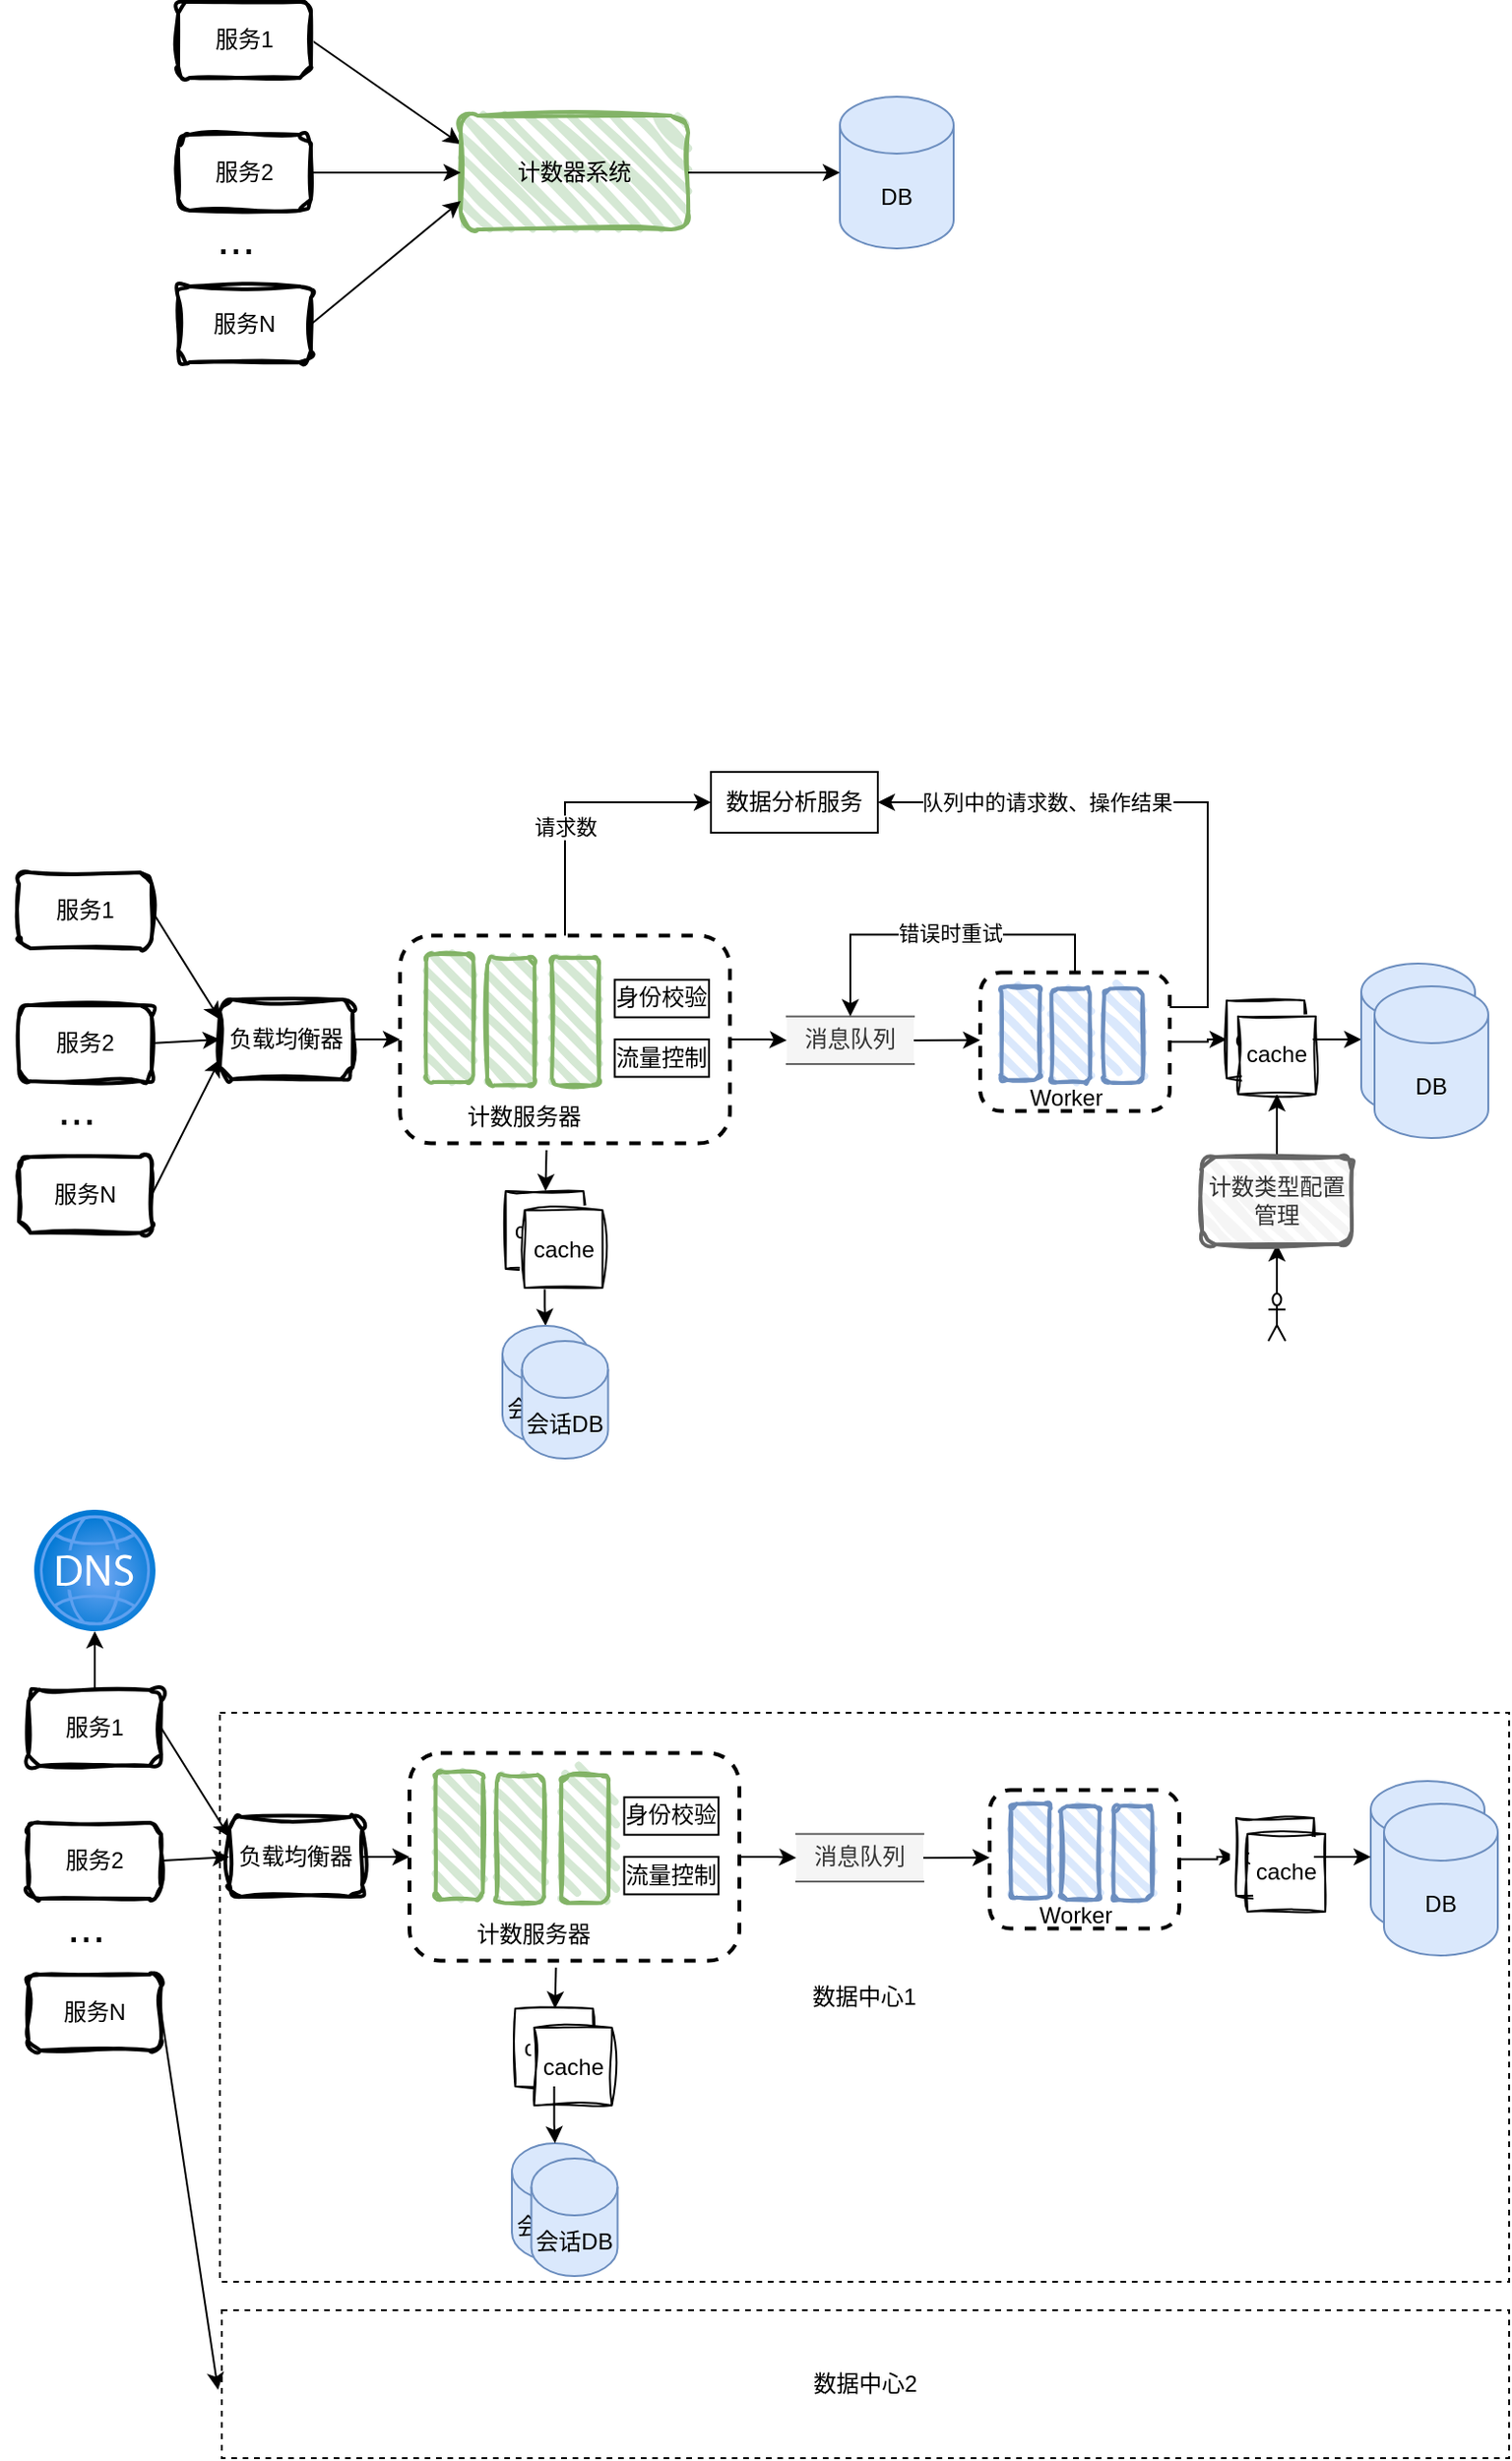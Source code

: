 <mxfile version="23.1.7" type="github">
  <diagram name="第 1 页" id="pOhemrQefRRCKWLIQrDJ">
    <mxGraphModel dx="794" dy="464" grid="0" gridSize="10" guides="1" tooltips="1" connect="1" arrows="0" fold="1" page="1" pageScale="1" pageWidth="827" pageHeight="1169" math="0" shadow="0">
      <root>
        <mxCell id="0" />
        <mxCell id="1" parent="0" />
        <mxCell id="lPp1sTcMWEoaJZxOKv3c-8" style="rounded=0;orthogonalLoop=1;jettySize=auto;html=1;exitX=1;exitY=0.5;exitDx=0;exitDy=0;entryX=0;entryY=0.25;entryDx=0;entryDy=0;" parent="1" source="lPp1sTcMWEoaJZxOKv3c-1" target="lPp1sTcMWEoaJZxOKv3c-5" edge="1">
          <mxGeometry relative="1" as="geometry">
            <mxPoint x="259" y="120" as="targetPoint" />
          </mxGeometry>
        </mxCell>
        <mxCell id="lPp1sTcMWEoaJZxOKv3c-1" value="服务1" style="rounded=1;whiteSpace=wrap;html=1;strokeWidth=2;fillWeight=4;hachureGap=8;hachureAngle=45;shadow=0;recursiveResize=1;sketch=1;curveFitting=1;jiggle=2;" parent="1" vertex="1">
          <mxGeometry x="120" y="40" width="70" height="40" as="geometry" />
        </mxCell>
        <mxCell id="lPp1sTcMWEoaJZxOKv3c-2" value="服务2" style="rounded=1;whiteSpace=wrap;html=1;strokeWidth=2;fillWeight=4;hachureGap=8;hachureAngle=45;shadow=0;sketch=1;curveFitting=1;jiggle=2;recursiveResize=1;" parent="1" vertex="1">
          <mxGeometry x="120" y="110" width="70" height="40" as="geometry" />
        </mxCell>
        <mxCell id="lPp1sTcMWEoaJZxOKv3c-3" value="服务N" style="rounded=1;whiteSpace=wrap;html=1;strokeWidth=2;fillWeight=4;hachureGap=8;hachureAngle=45;shadow=0;sketch=1;curveFitting=1;jiggle=2;recursiveResize=1;" parent="1" vertex="1">
          <mxGeometry x="120" y="190" width="70" height="40" as="geometry" />
        </mxCell>
        <mxCell id="lPp1sTcMWEoaJZxOKv3c-4" value="&lt;span style=&quot;&quot;&gt;...&lt;/span&gt;" style="text;strokeColor=none;fillColor=none;html=1;fontSize=24;fontStyle=0;verticalAlign=middle;align=center;" parent="1" vertex="1">
          <mxGeometry x="110" y="150" width="80" height="30" as="geometry" />
        </mxCell>
        <mxCell id="lPp1sTcMWEoaJZxOKv3c-5" value="计数器系统" style="rounded=1;whiteSpace=wrap;html=1;strokeWidth=2;fillWeight=4;hachureGap=8;hachureAngle=45;fillColor=#d5e8d4;strokeColor=#82b366;shadow=0;sketch=1;curveFitting=1;jiggle=2;" parent="1" vertex="1">
          <mxGeometry x="269" y="100" width="120" height="60" as="geometry" />
        </mxCell>
        <mxCell id="lPp1sTcMWEoaJZxOKv3c-6" value="DB" style="shape=cylinder3;whiteSpace=wrap;html=1;boundedLbl=1;backgroundOutline=1;size=15;fillColor=#dae8fc;strokeColor=#6c8ebf;" parent="1" vertex="1">
          <mxGeometry x="469" y="90" width="60" height="80" as="geometry" />
        </mxCell>
        <mxCell id="lPp1sTcMWEoaJZxOKv3c-7" style="edgeStyle=orthogonalEdgeStyle;rounded=0;orthogonalLoop=1;jettySize=auto;html=1;exitX=1;exitY=0.5;exitDx=0;exitDy=0;entryX=0;entryY=0.5;entryDx=0;entryDy=0;entryPerimeter=0;" parent="1" source="lPp1sTcMWEoaJZxOKv3c-5" target="lPp1sTcMWEoaJZxOKv3c-6" edge="1">
          <mxGeometry relative="1" as="geometry" />
        </mxCell>
        <mxCell id="lPp1sTcMWEoaJZxOKv3c-9" style="rounded=0;orthogonalLoop=1;jettySize=auto;html=1;exitX=1;exitY=0.5;exitDx=0;exitDy=0;entryX=0;entryY=0.5;entryDx=0;entryDy=0;" parent="1" source="lPp1sTcMWEoaJZxOKv3c-2" target="lPp1sTcMWEoaJZxOKv3c-5" edge="1">
          <mxGeometry relative="1" as="geometry">
            <mxPoint x="200" y="70" as="sourcePoint" />
            <mxPoint x="279" y="140" as="targetPoint" />
          </mxGeometry>
        </mxCell>
        <mxCell id="lPp1sTcMWEoaJZxOKv3c-10" style="rounded=0;orthogonalLoop=1;jettySize=auto;html=1;exitX=1;exitY=0.5;exitDx=0;exitDy=0;entryX=0;entryY=0.75;entryDx=0;entryDy=0;" parent="1" source="lPp1sTcMWEoaJZxOKv3c-3" target="lPp1sTcMWEoaJZxOKv3c-5" edge="1">
          <mxGeometry relative="1" as="geometry">
            <mxPoint x="200" y="70" as="sourcePoint" />
            <mxPoint x="259" y="140" as="targetPoint" />
          </mxGeometry>
        </mxCell>
        <mxCell id="lPp1sTcMWEoaJZxOKv3c-11" style="rounded=0;orthogonalLoop=1;jettySize=auto;html=1;exitX=1;exitY=0.5;exitDx=0;exitDy=0;entryX=0;entryY=0.25;entryDx=0;entryDy=0;" parent="1" source="lPp1sTcMWEoaJZxOKv3c-12" target="lPp1sTcMWEoaJZxOKv3c-16" edge="1">
          <mxGeometry relative="1" as="geometry">
            <mxPoint x="175" y="579" as="targetPoint" />
          </mxGeometry>
        </mxCell>
        <mxCell id="lPp1sTcMWEoaJZxOKv3c-12" value="服务1" style="rounded=1;whiteSpace=wrap;html=1;strokeWidth=2;fillWeight=4;hachureGap=8;hachureAngle=45;shadow=0;recursiveResize=1;sketch=1;curveFitting=1;jiggle=2;" parent="1" vertex="1">
          <mxGeometry x="36" y="499" width="70" height="40" as="geometry" />
        </mxCell>
        <mxCell id="lPp1sTcMWEoaJZxOKv3c-13" value="服务2" style="rounded=1;whiteSpace=wrap;html=1;strokeWidth=2;fillWeight=4;hachureGap=8;hachureAngle=45;shadow=0;sketch=1;curveFitting=1;jiggle=2;recursiveResize=1;" parent="1" vertex="1">
          <mxGeometry x="36" y="569" width="70" height="40" as="geometry" />
        </mxCell>
        <mxCell id="lPp1sTcMWEoaJZxOKv3c-14" value="服务N" style="rounded=1;whiteSpace=wrap;html=1;strokeWidth=2;fillWeight=4;hachureGap=8;hachureAngle=45;shadow=0;sketch=1;curveFitting=1;jiggle=2;recursiveResize=1;" parent="1" vertex="1">
          <mxGeometry x="36" y="649" width="70" height="40" as="geometry" />
        </mxCell>
        <mxCell id="lPp1sTcMWEoaJZxOKv3c-15" value="&lt;span style=&quot;&quot;&gt;...&lt;/span&gt;" style="text;strokeColor=none;fillColor=none;html=1;fontSize=24;fontStyle=0;verticalAlign=middle;align=center;" parent="1" vertex="1">
          <mxGeometry x="26" y="609" width="80" height="30" as="geometry" />
        </mxCell>
        <mxCell id="lPp1sTcMWEoaJZxOKv3c-37" style="rounded=0;orthogonalLoop=1;jettySize=auto;html=1;exitX=1;exitY=0.5;exitDx=0;exitDy=0;entryX=0;entryY=0.5;entryDx=0;entryDy=0;" parent="1" source="lPp1sTcMWEoaJZxOKv3c-16" target="lPp1sTcMWEoaJZxOKv3c-24" edge="1">
          <mxGeometry relative="1" as="geometry" />
        </mxCell>
        <mxCell id="lPp1sTcMWEoaJZxOKv3c-16" value="负载均衡器" style="rounded=1;whiteSpace=wrap;html=1;strokeWidth=2;fillWeight=4;hachureGap=8;hachureAngle=45;shadow=0;sketch=1;curveFitting=1;jiggle=2;" parent="1" vertex="1">
          <mxGeometry x="142" y="566" width="70" height="42" as="geometry" />
        </mxCell>
        <mxCell id="lPp1sTcMWEoaJZxOKv3c-19" style="rounded=0;orthogonalLoop=1;jettySize=auto;html=1;exitX=1;exitY=0.5;exitDx=0;exitDy=0;entryX=0;entryY=0.5;entryDx=0;entryDy=0;" parent="1" source="lPp1sTcMWEoaJZxOKv3c-13" target="lPp1sTcMWEoaJZxOKv3c-16" edge="1">
          <mxGeometry relative="1" as="geometry">
            <mxPoint x="116" y="529" as="sourcePoint" />
            <mxPoint x="195" y="599" as="targetPoint" />
          </mxGeometry>
        </mxCell>
        <mxCell id="lPp1sTcMWEoaJZxOKv3c-20" style="rounded=0;orthogonalLoop=1;jettySize=auto;html=1;exitX=1;exitY=0.5;exitDx=0;exitDy=0;entryX=0;entryY=0.75;entryDx=0;entryDy=0;" parent="1" source="lPp1sTcMWEoaJZxOKv3c-14" target="lPp1sTcMWEoaJZxOKv3c-16" edge="1">
          <mxGeometry relative="1" as="geometry">
            <mxPoint x="116" y="529" as="sourcePoint" />
            <mxPoint x="175" y="599" as="targetPoint" />
          </mxGeometry>
        </mxCell>
        <mxCell id="lPp1sTcMWEoaJZxOKv3c-48" value="" style="edgeStyle=orthogonalEdgeStyle;rounded=0;orthogonalLoop=1;jettySize=auto;html=1;" parent="1" source="lPp1sTcMWEoaJZxOKv3c-24" target="lPp1sTcMWEoaJZxOKv3c-47" edge="1">
          <mxGeometry relative="1" as="geometry" />
        </mxCell>
        <mxCell id="lPp1sTcMWEoaJZxOKv3c-40" value="" style="rounded=0;orthogonalLoop=1;jettySize=auto;html=1;exitX=0.444;exitY=1.033;exitDx=0;exitDy=0;exitPerimeter=0;" parent="1" source="lPp1sTcMWEoaJZxOKv3c-24" target="lPp1sTcMWEoaJZxOKv3c-39" edge="1">
          <mxGeometry relative="1" as="geometry" />
        </mxCell>
        <mxCell id="lPp1sTcMWEoaJZxOKv3c-41" value="" style="edgeStyle=orthogonalEdgeStyle;rounded=0;orthogonalLoop=1;jettySize=auto;html=1;" parent="1" source="lPp1sTcMWEoaJZxOKv3c-39" target="lPp1sTcMWEoaJZxOKv3c-38" edge="1">
          <mxGeometry relative="1" as="geometry" />
        </mxCell>
        <mxCell id="lPp1sTcMWEoaJZxOKv3c-43" value="" style="edgeStyle=orthogonalEdgeStyle;rounded=0;orthogonalLoop=1;jettySize=auto;html=1;" parent="1" source="lPp1sTcMWEoaJZxOKv3c-42" target="lPp1sTcMWEoaJZxOKv3c-17" edge="1">
          <mxGeometry relative="1" as="geometry" />
        </mxCell>
        <mxCell id="lPp1sTcMWEoaJZxOKv3c-60" style="edgeStyle=orthogonalEdgeStyle;rounded=0;orthogonalLoop=1;jettySize=auto;html=1;exitX=1;exitY=0.5;exitDx=0;exitDy=0;entryX=0;entryY=0.5;entryDx=0;entryDy=0;" parent="1" source="lPp1sTcMWEoaJZxOKv3c-47" target="lPp1sTcMWEoaJZxOKv3c-50" edge="1">
          <mxGeometry relative="1" as="geometry" />
        </mxCell>
        <mxCell id="lPp1sTcMWEoaJZxOKv3c-47" value="消息队列" style="shape=partialRectangle;whiteSpace=wrap;html=1;left=0;right=0;fillColor=#f5f5f5;strokeColor=#666666;shadow=0;fontColor=#333333;" parent="1" vertex="1">
          <mxGeometry x="441" y="574.88" width="67" height="25.12" as="geometry" />
        </mxCell>
        <mxCell id="lPp1sTcMWEoaJZxOKv3c-55" value="" style="group" parent="1" vertex="1" connectable="0">
          <mxGeometry x="237" y="532.25" width="174" height="109.5" as="geometry" />
        </mxCell>
        <mxCell id="lPp1sTcMWEoaJZxOKv3c-24" value="" style="rounded=1;whiteSpace=wrap;html=1;strokeWidth=2;fillWeight=4;hachureGap=8;hachureAngle=45;shadow=0;dashed=1;" parent="lPp1sTcMWEoaJZxOKv3c-55" vertex="1">
          <mxGeometry width="174" height="109.5" as="geometry" />
        </mxCell>
        <mxCell id="lPp1sTcMWEoaJZxOKv3c-28" value="计数服务器" style="text;html=1;align=center;verticalAlign=middle;resizable=0;points=[];autosize=1;strokeColor=none;fillColor=none;" parent="lPp1sTcMWEoaJZxOKv3c-55" vertex="1">
          <mxGeometry x="25.778" y="82.574" width="78" height="26" as="geometry" />
        </mxCell>
        <mxCell id="lPp1sTcMWEoaJZxOKv3c-30" value="" style="rounded=1;whiteSpace=wrap;html=1;strokeWidth=2;fillWeight=4;hachureGap=8;hachureAngle=45;sketch=1;fillColor=#d5e8d4;strokeColor=#82b366;" parent="lPp1sTcMWEoaJZxOKv3c-55" vertex="1">
          <mxGeometry x="13.81" y="9.873" width="24.857" height="67.316" as="geometry" />
        </mxCell>
        <mxCell id="lPp1sTcMWEoaJZxOKv3c-32" value="" style="rounded=1;whiteSpace=wrap;html=1;strokeWidth=2;fillWeight=4;hachureGap=8;hachureAngle=45;sketch=1;fillColor=#d5e8d4;strokeColor=#82b366;" parent="lPp1sTcMWEoaJZxOKv3c-55" vertex="1">
          <mxGeometry x="46.032" y="11.668" width="24.857" height="67.316" as="geometry" />
        </mxCell>
        <mxCell id="lPp1sTcMWEoaJZxOKv3c-33" value="" style="rounded=1;whiteSpace=wrap;html=1;strokeWidth=2;fillWeight=4;hachureGap=8;hachureAngle=45;sketch=1;fillColor=#d5e8d4;strokeColor=#82b366;" parent="lPp1sTcMWEoaJZxOKv3c-55" vertex="1">
          <mxGeometry x="80.095" y="11.668" width="24.857" height="67.316" as="geometry" />
        </mxCell>
        <mxCell id="lPp1sTcMWEoaJZxOKv3c-45" value="身份校验" style="rounded=0;whiteSpace=wrap;html=1;" parent="lPp1sTcMWEoaJZxOKv3c-55" vertex="1">
          <mxGeometry x="113.238" y="23.336" width="49.714" height="19.746" as="geometry" />
        </mxCell>
        <mxCell id="lPp1sTcMWEoaJZxOKv3c-46" value="流量控制" style="rounded=0;whiteSpace=wrap;html=1;" parent="lPp1sTcMWEoaJZxOKv3c-55" vertex="1">
          <mxGeometry x="113.238" y="54.75" width="49.714" height="19.746" as="geometry" />
        </mxCell>
        <mxCell id="lPp1sTcMWEoaJZxOKv3c-56" value="" style="group" parent="1" vertex="1" connectable="0">
          <mxGeometry x="543" y="551.75" width="100" height="76" as="geometry" />
        </mxCell>
        <mxCell id="lPp1sTcMWEoaJZxOKv3c-50" value="" style="rounded=1;whiteSpace=wrap;html=1;strokeWidth=2;fillWeight=4;hachureGap=8;hachureAngle=45;shadow=0;dashed=1;" parent="lPp1sTcMWEoaJZxOKv3c-56" vertex="1">
          <mxGeometry width="100" height="73.039" as="geometry" />
        </mxCell>
        <mxCell id="lPp1sTcMWEoaJZxOKv3c-51" value="" style="rounded=1;whiteSpace=wrap;html=1;strokeWidth=2;fillWeight=4;hachureGap=8;hachureAngle=45;sketch=1;fillColor=#dae8fc;strokeColor=#6c8ebf;" parent="lPp1sTcMWEoaJZxOKv3c-56" vertex="1">
          <mxGeometry x="11.278" y="7.238" width="20.301" height="49.351" as="geometry" />
        </mxCell>
        <mxCell id="lPp1sTcMWEoaJZxOKv3c-52" value="" style="rounded=1;whiteSpace=wrap;html=1;strokeWidth=2;fillWeight=4;hachureGap=8;hachureAngle=45;sketch=1;fillColor=#dae8fc;strokeColor=#6c8ebf;" parent="lPp1sTcMWEoaJZxOKv3c-56" vertex="1">
          <mxGeometry x="37.594" y="8.554" width="20.301" height="49.351" as="geometry" />
        </mxCell>
        <mxCell id="lPp1sTcMWEoaJZxOKv3c-53" value="" style="rounded=1;whiteSpace=wrap;html=1;strokeWidth=2;fillWeight=4;hachureGap=8;hachureAngle=45;sketch=1;fillColor=#dae8fc;strokeColor=#6c8ebf;" parent="lPp1sTcMWEoaJZxOKv3c-56" vertex="1">
          <mxGeometry x="65.414" y="8.554" width="20.301" height="49.351" as="geometry" />
        </mxCell>
        <mxCell id="lPp1sTcMWEoaJZxOKv3c-54" value="Worker" style="text;html=1;align=center;verticalAlign=middle;resizable=0;points=[];autosize=1;strokeColor=none;fillColor=none;" parent="lPp1sTcMWEoaJZxOKv3c-56" vertex="1">
          <mxGeometry x="16.996" y="53.002" width="56" height="26" as="geometry" />
        </mxCell>
        <mxCell id="lPp1sTcMWEoaJZxOKv3c-61" value="" style="edgeStyle=orthogonalEdgeStyle;rounded=0;orthogonalLoop=1;jettySize=auto;html=1;" parent="1" source="lPp1sTcMWEoaJZxOKv3c-50" target="lPp1sTcMWEoaJZxOKv3c-42" edge="1">
          <mxGeometry relative="1" as="geometry" />
        </mxCell>
        <mxCell id="lPp1sTcMWEoaJZxOKv3c-64" value="" style="group" parent="1" vertex="1" connectable="0">
          <mxGeometry x="292.75" y="667" width="51" height="51" as="geometry" />
        </mxCell>
        <mxCell id="lPp1sTcMWEoaJZxOKv3c-39" value="cache" style="whiteSpace=wrap;html=1;aspect=fixed;sketch=1;curveFitting=1;jiggle=2;" parent="lPp1sTcMWEoaJZxOKv3c-64" vertex="1">
          <mxGeometry width="41" height="41" as="geometry" />
        </mxCell>
        <mxCell id="lPp1sTcMWEoaJZxOKv3c-63" value="cache" style="whiteSpace=wrap;html=1;aspect=fixed;sketch=1;curveFitting=1;jiggle=2;" parent="lPp1sTcMWEoaJZxOKv3c-64" vertex="1">
          <mxGeometry x="10" y="10" width="41" height="41" as="geometry" />
        </mxCell>
        <mxCell id="lPp1sTcMWEoaJZxOKv3c-65" value="" style="group" parent="1" vertex="1" connectable="0">
          <mxGeometry x="291" y="738" width="55.75" height="70" as="geometry" />
        </mxCell>
        <mxCell id="lPp1sTcMWEoaJZxOKv3c-38" value="会话DB" style="shape=cylinder3;whiteSpace=wrap;html=1;boundedLbl=1;backgroundOutline=1;size=15;fillColor=#dae8fc;strokeColor=#6c8ebf;" parent="lPp1sTcMWEoaJZxOKv3c-65" vertex="1">
          <mxGeometry width="45.5" height="62" as="geometry" />
        </mxCell>
        <mxCell id="lPp1sTcMWEoaJZxOKv3c-62" value="会话DB" style="shape=cylinder3;whiteSpace=wrap;html=1;boundedLbl=1;backgroundOutline=1;size=15;fillColor=#dae8fc;strokeColor=#6c8ebf;" parent="lPp1sTcMWEoaJZxOKv3c-65" vertex="1">
          <mxGeometry x="10.25" y="8" width="45.5" height="62" as="geometry" />
        </mxCell>
        <mxCell id="lPp1sTcMWEoaJZxOKv3c-67" value="" style="group" parent="1" vertex="1" connectable="0">
          <mxGeometry x="673" y="566.5" width="47" height="49.38" as="geometry" />
        </mxCell>
        <mxCell id="lPp1sTcMWEoaJZxOKv3c-42" value="cache" style="whiteSpace=wrap;html=1;aspect=fixed;sketch=1;curveFitting=1;jiggle=2;" parent="lPp1sTcMWEoaJZxOKv3c-67" vertex="1">
          <mxGeometry width="41" height="41" as="geometry" />
        </mxCell>
        <mxCell id="lPp1sTcMWEoaJZxOKv3c-66" value="cache" style="whiteSpace=wrap;html=1;aspect=fixed;sketch=1;curveFitting=1;jiggle=2;" parent="lPp1sTcMWEoaJZxOKv3c-67" vertex="1">
          <mxGeometry x="6" y="8.38" width="41" height="41" as="geometry" />
        </mxCell>
        <mxCell id="lPp1sTcMWEoaJZxOKv3c-69" value="" style="group" parent="1" vertex="1" connectable="0">
          <mxGeometry x="744" y="547" width="67" height="92" as="geometry" />
        </mxCell>
        <mxCell id="lPp1sTcMWEoaJZxOKv3c-17" value="DB" style="shape=cylinder3;whiteSpace=wrap;html=1;boundedLbl=1;backgroundOutline=1;size=15;fillColor=#dae8fc;strokeColor=#6c8ebf;" parent="lPp1sTcMWEoaJZxOKv3c-69" vertex="1">
          <mxGeometry width="60" height="80" as="geometry" />
        </mxCell>
        <mxCell id="lPp1sTcMWEoaJZxOKv3c-68" value="DB" style="shape=cylinder3;whiteSpace=wrap;html=1;boundedLbl=1;backgroundOutline=1;size=15;fillColor=#dae8fc;strokeColor=#6c8ebf;" parent="lPp1sTcMWEoaJZxOKv3c-69" vertex="1">
          <mxGeometry x="7" y="12" width="60" height="80" as="geometry" />
        </mxCell>
        <mxCell id="lPp1sTcMWEoaJZxOKv3c-116" value="数据中心2" style="rounded=0;whiteSpace=wrap;html=1;dashed=1;" parent="1" vertex="1">
          <mxGeometry x="143" y="1257" width="679" height="78" as="geometry" />
        </mxCell>
        <mxCell id="lPp1sTcMWEoaJZxOKv3c-117" value="" style="image;aspect=fixed;html=1;points=[];align=center;fontSize=12;image=img/lib/azure2/networking/DNS_Zones.svg;" parent="1" vertex="1">
          <mxGeometry x="44" y="835" width="64" height="64" as="geometry" />
        </mxCell>
        <mxCell id="lPp1sTcMWEoaJZxOKv3c-118" value="" style="edgeStyle=orthogonalEdgeStyle;rounded=0;orthogonalLoop=1;jettySize=auto;html=1;" parent="1" source="lPp1sTcMWEoaJZxOKv3c-71" target="lPp1sTcMWEoaJZxOKv3c-117" edge="1">
          <mxGeometry relative="1" as="geometry" />
        </mxCell>
        <mxCell id="lPp1sTcMWEoaJZxOKv3c-114" value="数据中心1" style="rounded=0;whiteSpace=wrap;html=1;dashed=1;" parent="1" vertex="1">
          <mxGeometry x="142" y="942" width="680" height="300" as="geometry" />
        </mxCell>
        <mxCell id="lPp1sTcMWEoaJZxOKv3c-71" value="服务1" style="rounded=1;whiteSpace=wrap;html=1;strokeWidth=2;fillWeight=4;hachureGap=8;hachureAngle=45;shadow=0;recursiveResize=1;sketch=1;curveFitting=1;jiggle=2;" parent="1" vertex="1">
          <mxGeometry x="41" y="930" width="70" height="40" as="geometry" />
        </mxCell>
        <mxCell id="lPp1sTcMWEoaJZxOKv3c-72" value="服务2" style="rounded=1;whiteSpace=wrap;html=1;strokeWidth=2;fillWeight=4;hachureGap=8;hachureAngle=45;shadow=0;sketch=1;curveFitting=1;jiggle=2;recursiveResize=1;" parent="1" vertex="1">
          <mxGeometry x="41" y="1000" width="70" height="40" as="geometry" />
        </mxCell>
        <mxCell id="lPp1sTcMWEoaJZxOKv3c-73" value="服务N" style="rounded=1;whiteSpace=wrap;html=1;strokeWidth=2;fillWeight=4;hachureGap=8;hachureAngle=45;shadow=0;sketch=1;curveFitting=1;jiggle=2;recursiveResize=1;" parent="1" vertex="1">
          <mxGeometry x="41" y="1080" width="70" height="40" as="geometry" />
        </mxCell>
        <mxCell id="lPp1sTcMWEoaJZxOKv3c-74" value="&lt;span style=&quot;&quot;&gt;...&lt;/span&gt;" style="text;strokeColor=none;fillColor=none;html=1;fontSize=24;fontStyle=0;verticalAlign=middle;align=center;" parent="1" vertex="1">
          <mxGeometry x="31" y="1040" width="80" height="30" as="geometry" />
        </mxCell>
        <mxCell id="lPp1sTcMWEoaJZxOKv3c-76" value="负载均衡器" style="rounded=1;whiteSpace=wrap;html=1;strokeWidth=2;fillWeight=4;hachureGap=8;hachureAngle=45;shadow=0;sketch=1;curveFitting=1;jiggle=2;" parent="1" vertex="1">
          <mxGeometry x="147" y="997" width="70" height="42" as="geometry" />
        </mxCell>
        <mxCell id="lPp1sTcMWEoaJZxOKv3c-70" style="rounded=0;orthogonalLoop=1;jettySize=auto;html=1;exitX=1;exitY=0.5;exitDx=0;exitDy=0;entryX=0;entryY=0.25;entryDx=0;entryDy=0;" parent="1" source="lPp1sTcMWEoaJZxOKv3c-71" target="lPp1sTcMWEoaJZxOKv3c-76" edge="1">
          <mxGeometry relative="1" as="geometry">
            <mxPoint x="180" y="1010" as="targetPoint" />
          </mxGeometry>
        </mxCell>
        <mxCell id="lPp1sTcMWEoaJZxOKv3c-77" style="rounded=0;orthogonalLoop=1;jettySize=auto;html=1;exitX=1;exitY=0.5;exitDx=0;exitDy=0;entryX=0;entryY=0.5;entryDx=0;entryDy=0;" parent="1" source="lPp1sTcMWEoaJZxOKv3c-72" target="lPp1sTcMWEoaJZxOKv3c-76" edge="1">
          <mxGeometry relative="1" as="geometry">
            <mxPoint x="121" y="960" as="sourcePoint" />
            <mxPoint x="200" y="1030" as="targetPoint" />
          </mxGeometry>
        </mxCell>
        <mxCell id="lPp1sTcMWEoaJZxOKv3c-78" style="rounded=0;orthogonalLoop=1;jettySize=auto;html=1;exitX=1;exitY=0.5;exitDx=0;exitDy=0;" parent="1" source="lPp1sTcMWEoaJZxOKv3c-73" edge="1">
          <mxGeometry relative="1" as="geometry">
            <mxPoint x="121" y="960" as="sourcePoint" />
            <mxPoint x="141" y="1299" as="targetPoint" />
          </mxGeometry>
        </mxCell>
        <mxCell id="lPp1sTcMWEoaJZxOKv3c-84" value="消息队列" style="shape=partialRectangle;whiteSpace=wrap;html=1;left=0;right=0;fillColor=#f5f5f5;strokeColor=#666666;shadow=0;fontColor=#333333;" parent="1" vertex="1">
          <mxGeometry x="446" y="1005.88" width="67" height="25.12" as="geometry" />
        </mxCell>
        <mxCell id="lPp1sTcMWEoaJZxOKv3c-85" value="" style="group" parent="1" vertex="1" connectable="0">
          <mxGeometry x="242" y="963.25" width="174" height="109.5" as="geometry" />
        </mxCell>
        <mxCell id="lPp1sTcMWEoaJZxOKv3c-86" value="" style="rounded=1;whiteSpace=wrap;html=1;strokeWidth=2;fillWeight=4;hachureGap=8;hachureAngle=45;shadow=0;dashed=1;" parent="lPp1sTcMWEoaJZxOKv3c-85" vertex="1">
          <mxGeometry width="174" height="109.5" as="geometry" />
        </mxCell>
        <mxCell id="lPp1sTcMWEoaJZxOKv3c-87" value="计数服务器" style="text;html=1;align=center;verticalAlign=middle;resizable=0;points=[];autosize=1;strokeColor=none;fillColor=none;" parent="lPp1sTcMWEoaJZxOKv3c-85" vertex="1">
          <mxGeometry x="25.778" y="82.574" width="78" height="26" as="geometry" />
        </mxCell>
        <mxCell id="lPp1sTcMWEoaJZxOKv3c-88" value="" style="rounded=1;whiteSpace=wrap;html=1;strokeWidth=2;fillWeight=4;hachureGap=8;hachureAngle=45;sketch=1;fillColor=#d5e8d4;strokeColor=#82b366;" parent="lPp1sTcMWEoaJZxOKv3c-85" vertex="1">
          <mxGeometry x="13.81" y="9.873" width="24.857" height="67.316" as="geometry" />
        </mxCell>
        <mxCell id="lPp1sTcMWEoaJZxOKv3c-89" value="" style="rounded=1;whiteSpace=wrap;html=1;strokeWidth=2;fillWeight=4;hachureGap=8;hachureAngle=45;sketch=1;fillColor=#d5e8d4;strokeColor=#82b366;" parent="lPp1sTcMWEoaJZxOKv3c-85" vertex="1">
          <mxGeometry x="46.032" y="11.668" width="24.857" height="67.316" as="geometry" />
        </mxCell>
        <mxCell id="lPp1sTcMWEoaJZxOKv3c-90" value="" style="rounded=1;whiteSpace=wrap;html=1;strokeWidth=2;fillWeight=4;hachureGap=8;hachureAngle=45;sketch=1;fillColor=#d5e8d4;strokeColor=#82b366;" parent="lPp1sTcMWEoaJZxOKv3c-85" vertex="1">
          <mxGeometry x="80.095" y="11.668" width="24.857" height="67.316" as="geometry" />
        </mxCell>
        <mxCell id="lPp1sTcMWEoaJZxOKv3c-91" value="身份校验" style="rounded=0;whiteSpace=wrap;html=1;" parent="lPp1sTcMWEoaJZxOKv3c-85" vertex="1">
          <mxGeometry x="113.238" y="23.336" width="49.714" height="19.746" as="geometry" />
        </mxCell>
        <mxCell id="lPp1sTcMWEoaJZxOKv3c-92" value="流量控制" style="rounded=0;whiteSpace=wrap;html=1;" parent="lPp1sTcMWEoaJZxOKv3c-85" vertex="1">
          <mxGeometry x="113.238" y="54.75" width="49.714" height="19.746" as="geometry" />
        </mxCell>
        <mxCell id="lPp1sTcMWEoaJZxOKv3c-75" style="rounded=0;orthogonalLoop=1;jettySize=auto;html=1;exitX=1;exitY=0.5;exitDx=0;exitDy=0;entryX=0;entryY=0.5;entryDx=0;entryDy=0;" parent="1" source="lPp1sTcMWEoaJZxOKv3c-76" target="lPp1sTcMWEoaJZxOKv3c-86" edge="1">
          <mxGeometry relative="1" as="geometry" />
        </mxCell>
        <mxCell id="lPp1sTcMWEoaJZxOKv3c-79" value="" style="edgeStyle=orthogonalEdgeStyle;rounded=0;orthogonalLoop=1;jettySize=auto;html=1;" parent="1" source="lPp1sTcMWEoaJZxOKv3c-86" target="lPp1sTcMWEoaJZxOKv3c-84" edge="1">
          <mxGeometry relative="1" as="geometry" />
        </mxCell>
        <mxCell id="lPp1sTcMWEoaJZxOKv3c-93" value="" style="group" parent="1" vertex="1" connectable="0">
          <mxGeometry x="548" y="982.75" width="100" height="76" as="geometry" />
        </mxCell>
        <mxCell id="lPp1sTcMWEoaJZxOKv3c-94" value="" style="rounded=1;whiteSpace=wrap;html=1;strokeWidth=2;fillWeight=4;hachureGap=8;hachureAngle=45;shadow=0;dashed=1;" parent="lPp1sTcMWEoaJZxOKv3c-93" vertex="1">
          <mxGeometry width="100" height="73.039" as="geometry" />
        </mxCell>
        <mxCell id="lPp1sTcMWEoaJZxOKv3c-95" value="" style="rounded=1;whiteSpace=wrap;html=1;strokeWidth=2;fillWeight=4;hachureGap=8;hachureAngle=45;sketch=1;fillColor=#dae8fc;strokeColor=#6c8ebf;" parent="lPp1sTcMWEoaJZxOKv3c-93" vertex="1">
          <mxGeometry x="11.278" y="7.238" width="20.301" height="49.351" as="geometry" />
        </mxCell>
        <mxCell id="lPp1sTcMWEoaJZxOKv3c-96" value="" style="rounded=1;whiteSpace=wrap;html=1;strokeWidth=2;fillWeight=4;hachureGap=8;hachureAngle=45;sketch=1;fillColor=#dae8fc;strokeColor=#6c8ebf;" parent="lPp1sTcMWEoaJZxOKv3c-93" vertex="1">
          <mxGeometry x="37.594" y="8.554" width="20.301" height="49.351" as="geometry" />
        </mxCell>
        <mxCell id="lPp1sTcMWEoaJZxOKv3c-97" value="" style="rounded=1;whiteSpace=wrap;html=1;strokeWidth=2;fillWeight=4;hachureGap=8;hachureAngle=45;sketch=1;fillColor=#dae8fc;strokeColor=#6c8ebf;" parent="lPp1sTcMWEoaJZxOKv3c-93" vertex="1">
          <mxGeometry x="65.414" y="8.554" width="20.301" height="49.351" as="geometry" />
        </mxCell>
        <mxCell id="lPp1sTcMWEoaJZxOKv3c-98" value="Worker" style="text;html=1;align=center;verticalAlign=middle;resizable=0;points=[];autosize=1;strokeColor=none;fillColor=none;" parent="lPp1sTcMWEoaJZxOKv3c-93" vertex="1">
          <mxGeometry x="16.996" y="53.002" width="56" height="26" as="geometry" />
        </mxCell>
        <mxCell id="lPp1sTcMWEoaJZxOKv3c-83" style="edgeStyle=orthogonalEdgeStyle;rounded=0;orthogonalLoop=1;jettySize=auto;html=1;exitX=1;exitY=0.5;exitDx=0;exitDy=0;entryX=0;entryY=0.5;entryDx=0;entryDy=0;" parent="1" source="lPp1sTcMWEoaJZxOKv3c-84" target="lPp1sTcMWEoaJZxOKv3c-94" edge="1">
          <mxGeometry relative="1" as="geometry" />
        </mxCell>
        <mxCell id="lPp1sTcMWEoaJZxOKv3c-99" value="" style="edgeStyle=orthogonalEdgeStyle;rounded=0;orthogonalLoop=1;jettySize=auto;html=1;" parent="1" source="lPp1sTcMWEoaJZxOKv3c-94" target="lPp1sTcMWEoaJZxOKv3c-107" edge="1">
          <mxGeometry relative="1" as="geometry" />
        </mxCell>
        <mxCell id="lPp1sTcMWEoaJZxOKv3c-100" value="" style="group" parent="1" vertex="1" connectable="0">
          <mxGeometry x="297.75" y="1098" width="51" height="51" as="geometry" />
        </mxCell>
        <mxCell id="lPp1sTcMWEoaJZxOKv3c-101" value="cache" style="whiteSpace=wrap;html=1;aspect=fixed;sketch=1;curveFitting=1;jiggle=2;" parent="lPp1sTcMWEoaJZxOKv3c-100" vertex="1">
          <mxGeometry width="41" height="41" as="geometry" />
        </mxCell>
        <mxCell id="lPp1sTcMWEoaJZxOKv3c-102" value="cache" style="whiteSpace=wrap;html=1;aspect=fixed;sketch=1;curveFitting=1;jiggle=2;" parent="lPp1sTcMWEoaJZxOKv3c-100" vertex="1">
          <mxGeometry x="10" y="10" width="41" height="41" as="geometry" />
        </mxCell>
        <mxCell id="lPp1sTcMWEoaJZxOKv3c-80" value="" style="rounded=0;orthogonalLoop=1;jettySize=auto;html=1;exitX=0.444;exitY=1.033;exitDx=0;exitDy=0;exitPerimeter=0;" parent="1" source="lPp1sTcMWEoaJZxOKv3c-86" target="lPp1sTcMWEoaJZxOKv3c-101" edge="1">
          <mxGeometry relative="1" as="geometry" />
        </mxCell>
        <mxCell id="lPp1sTcMWEoaJZxOKv3c-103" value="" style="group" parent="1" vertex="1" connectable="0">
          <mxGeometry x="296" y="1169" width="55.75" height="70" as="geometry" />
        </mxCell>
        <mxCell id="lPp1sTcMWEoaJZxOKv3c-104" value="会话DB" style="shape=cylinder3;whiteSpace=wrap;html=1;boundedLbl=1;backgroundOutline=1;size=15;fillColor=#dae8fc;strokeColor=#6c8ebf;" parent="lPp1sTcMWEoaJZxOKv3c-103" vertex="1">
          <mxGeometry width="45.5" height="62" as="geometry" />
        </mxCell>
        <mxCell id="lPp1sTcMWEoaJZxOKv3c-105" value="会话DB" style="shape=cylinder3;whiteSpace=wrap;html=1;boundedLbl=1;backgroundOutline=1;size=15;fillColor=#dae8fc;strokeColor=#6c8ebf;" parent="lPp1sTcMWEoaJZxOKv3c-103" vertex="1">
          <mxGeometry x="10.25" y="8" width="45.5" height="62" as="geometry" />
        </mxCell>
        <mxCell id="lPp1sTcMWEoaJZxOKv3c-81" value="" style="edgeStyle=orthogonalEdgeStyle;rounded=0;orthogonalLoop=1;jettySize=auto;html=1;" parent="1" source="lPp1sTcMWEoaJZxOKv3c-101" target="lPp1sTcMWEoaJZxOKv3c-104" edge="1">
          <mxGeometry relative="1" as="geometry" />
        </mxCell>
        <mxCell id="lPp1sTcMWEoaJZxOKv3c-106" value="" style="group" parent="1" vertex="1" connectable="0">
          <mxGeometry x="678" y="997.5" width="47" height="49.38" as="geometry" />
        </mxCell>
        <mxCell id="lPp1sTcMWEoaJZxOKv3c-107" value="cache" style="whiteSpace=wrap;html=1;aspect=fixed;sketch=1;curveFitting=1;jiggle=2;" parent="lPp1sTcMWEoaJZxOKv3c-106" vertex="1">
          <mxGeometry width="41" height="41" as="geometry" />
        </mxCell>
        <mxCell id="lPp1sTcMWEoaJZxOKv3c-108" value="cache" style="whiteSpace=wrap;html=1;aspect=fixed;sketch=1;curveFitting=1;jiggle=2;" parent="lPp1sTcMWEoaJZxOKv3c-106" vertex="1">
          <mxGeometry x="6" y="8.38" width="41" height="41" as="geometry" />
        </mxCell>
        <mxCell id="lPp1sTcMWEoaJZxOKv3c-109" value="" style="group" parent="1" vertex="1" connectable="0">
          <mxGeometry x="749" y="978" width="67" height="92" as="geometry" />
        </mxCell>
        <mxCell id="lPp1sTcMWEoaJZxOKv3c-110" value="DB" style="shape=cylinder3;whiteSpace=wrap;html=1;boundedLbl=1;backgroundOutline=1;size=15;fillColor=#dae8fc;strokeColor=#6c8ebf;" parent="lPp1sTcMWEoaJZxOKv3c-109" vertex="1">
          <mxGeometry width="60" height="80" as="geometry" />
        </mxCell>
        <mxCell id="lPp1sTcMWEoaJZxOKv3c-111" value="DB" style="shape=cylinder3;whiteSpace=wrap;html=1;boundedLbl=1;backgroundOutline=1;size=15;fillColor=#dae8fc;strokeColor=#6c8ebf;" parent="lPp1sTcMWEoaJZxOKv3c-109" vertex="1">
          <mxGeometry x="7" y="12" width="60" height="80" as="geometry" />
        </mxCell>
        <mxCell id="lPp1sTcMWEoaJZxOKv3c-82" value="" style="edgeStyle=orthogonalEdgeStyle;rounded=0;orthogonalLoop=1;jettySize=auto;html=1;" parent="1" source="lPp1sTcMWEoaJZxOKv3c-107" target="lPp1sTcMWEoaJZxOKv3c-110" edge="1">
          <mxGeometry relative="1" as="geometry" />
        </mxCell>
        <mxCell id="lPp1sTcMWEoaJZxOKv3c-120" style="edgeStyle=orthogonalEdgeStyle;rounded=0;orthogonalLoop=1;jettySize=auto;html=1;exitX=0.5;exitY=0;exitDx=0;exitDy=0;entryX=0.5;entryY=0;entryDx=0;entryDy=0;" parent="1" source="lPp1sTcMWEoaJZxOKv3c-50" target="lPp1sTcMWEoaJZxOKv3c-47" edge="1">
          <mxGeometry relative="1" as="geometry" />
        </mxCell>
        <mxCell id="lPp1sTcMWEoaJZxOKv3c-121" value="错误时重试" style="edgeLabel;html=1;align=center;verticalAlign=middle;resizable=0;points=[];" parent="lPp1sTcMWEoaJZxOKv3c-120" vertex="1" connectable="0">
          <mxGeometry x="-0.053" y="-1" relative="1" as="geometry">
            <mxPoint as="offset" />
          </mxGeometry>
        </mxCell>
        <mxCell id="lPp1sTcMWEoaJZxOKv3c-122" value="数据分析服务" style="rounded=0;whiteSpace=wrap;html=1;" parent="1" vertex="1">
          <mxGeometry x="401" y="446" width="88" height="32" as="geometry" />
        </mxCell>
        <mxCell id="lPp1sTcMWEoaJZxOKv3c-123" style="edgeStyle=orthogonalEdgeStyle;rounded=0;orthogonalLoop=1;jettySize=auto;html=1;exitX=0.5;exitY=0;exitDx=0;exitDy=0;entryX=0;entryY=0.5;entryDx=0;entryDy=0;" parent="1" source="lPp1sTcMWEoaJZxOKv3c-24" target="lPp1sTcMWEoaJZxOKv3c-122" edge="1">
          <mxGeometry relative="1" as="geometry" />
        </mxCell>
        <mxCell id="lPp1sTcMWEoaJZxOKv3c-124" value="请求数" style="edgeLabel;html=1;align=center;verticalAlign=middle;resizable=0;points=[];" parent="lPp1sTcMWEoaJZxOKv3c-123" vertex="1" connectable="0">
          <mxGeometry x="-0.222" relative="1" as="geometry">
            <mxPoint as="offset" />
          </mxGeometry>
        </mxCell>
        <mxCell id="lPp1sTcMWEoaJZxOKv3c-125" style="edgeStyle=orthogonalEdgeStyle;rounded=0;orthogonalLoop=1;jettySize=auto;html=1;exitX=1;exitY=0.25;exitDx=0;exitDy=0;entryX=1;entryY=0.5;entryDx=0;entryDy=0;" parent="1" source="lPp1sTcMWEoaJZxOKv3c-50" target="lPp1sTcMWEoaJZxOKv3c-122" edge="1">
          <mxGeometry relative="1" as="geometry">
            <mxPoint x="663" y="425" as="targetPoint" />
          </mxGeometry>
        </mxCell>
        <mxCell id="lPp1sTcMWEoaJZxOKv3c-126" value="队列中的请求数、操作结果" style="edgeLabel;html=1;align=center;verticalAlign=middle;resizable=0;points=[];" parent="lPp1sTcMWEoaJZxOKv3c-125" vertex="1" connectable="0">
          <mxGeometry x="0.415" relative="1" as="geometry">
            <mxPoint as="offset" />
          </mxGeometry>
        </mxCell>
        <mxCell id="qmL31N9KsRgjp5trWpNl-9" style="edgeStyle=orthogonalEdgeStyle;rounded=0;orthogonalLoop=1;jettySize=auto;html=1;exitX=0.5;exitY=0;exitDx=0;exitDy=0;exitPerimeter=0;entryX=0.5;entryY=1;entryDx=0;entryDy=0;" edge="1" parent="1" source="qmL31N9KsRgjp5trWpNl-1" target="qmL31N9KsRgjp5trWpNl-2">
          <mxGeometry relative="1" as="geometry" />
        </mxCell>
        <mxCell id="qmL31N9KsRgjp5trWpNl-1" value="" style="shape=umlActor;verticalLabelPosition=bottom;verticalAlign=top;html=1;outlineConnect=0;" vertex="1" parent="1">
          <mxGeometry x="695" y="721" width="9" height="25" as="geometry" />
        </mxCell>
        <mxCell id="qmL31N9KsRgjp5trWpNl-7" value="" style="edgeStyle=orthogonalEdgeStyle;rounded=0;orthogonalLoop=1;jettySize=auto;html=1;" edge="1" parent="1" source="qmL31N9KsRgjp5trWpNl-2" target="lPp1sTcMWEoaJZxOKv3c-66">
          <mxGeometry relative="1" as="geometry" />
        </mxCell>
        <mxCell id="qmL31N9KsRgjp5trWpNl-2" value="计数类型配置管理" style="rounded=1;whiteSpace=wrap;html=1;strokeWidth=2;fillWeight=4;hachureGap=8;hachureAngle=45;fillColor=#f5f5f5;fontColor=#333333;strokeColor=#666666;sketch=1;curveFitting=1;jiggle=2;" vertex="1" parent="1">
          <mxGeometry x="660" y="649" width="79" height="46" as="geometry" />
        </mxCell>
      </root>
    </mxGraphModel>
  </diagram>
</mxfile>
